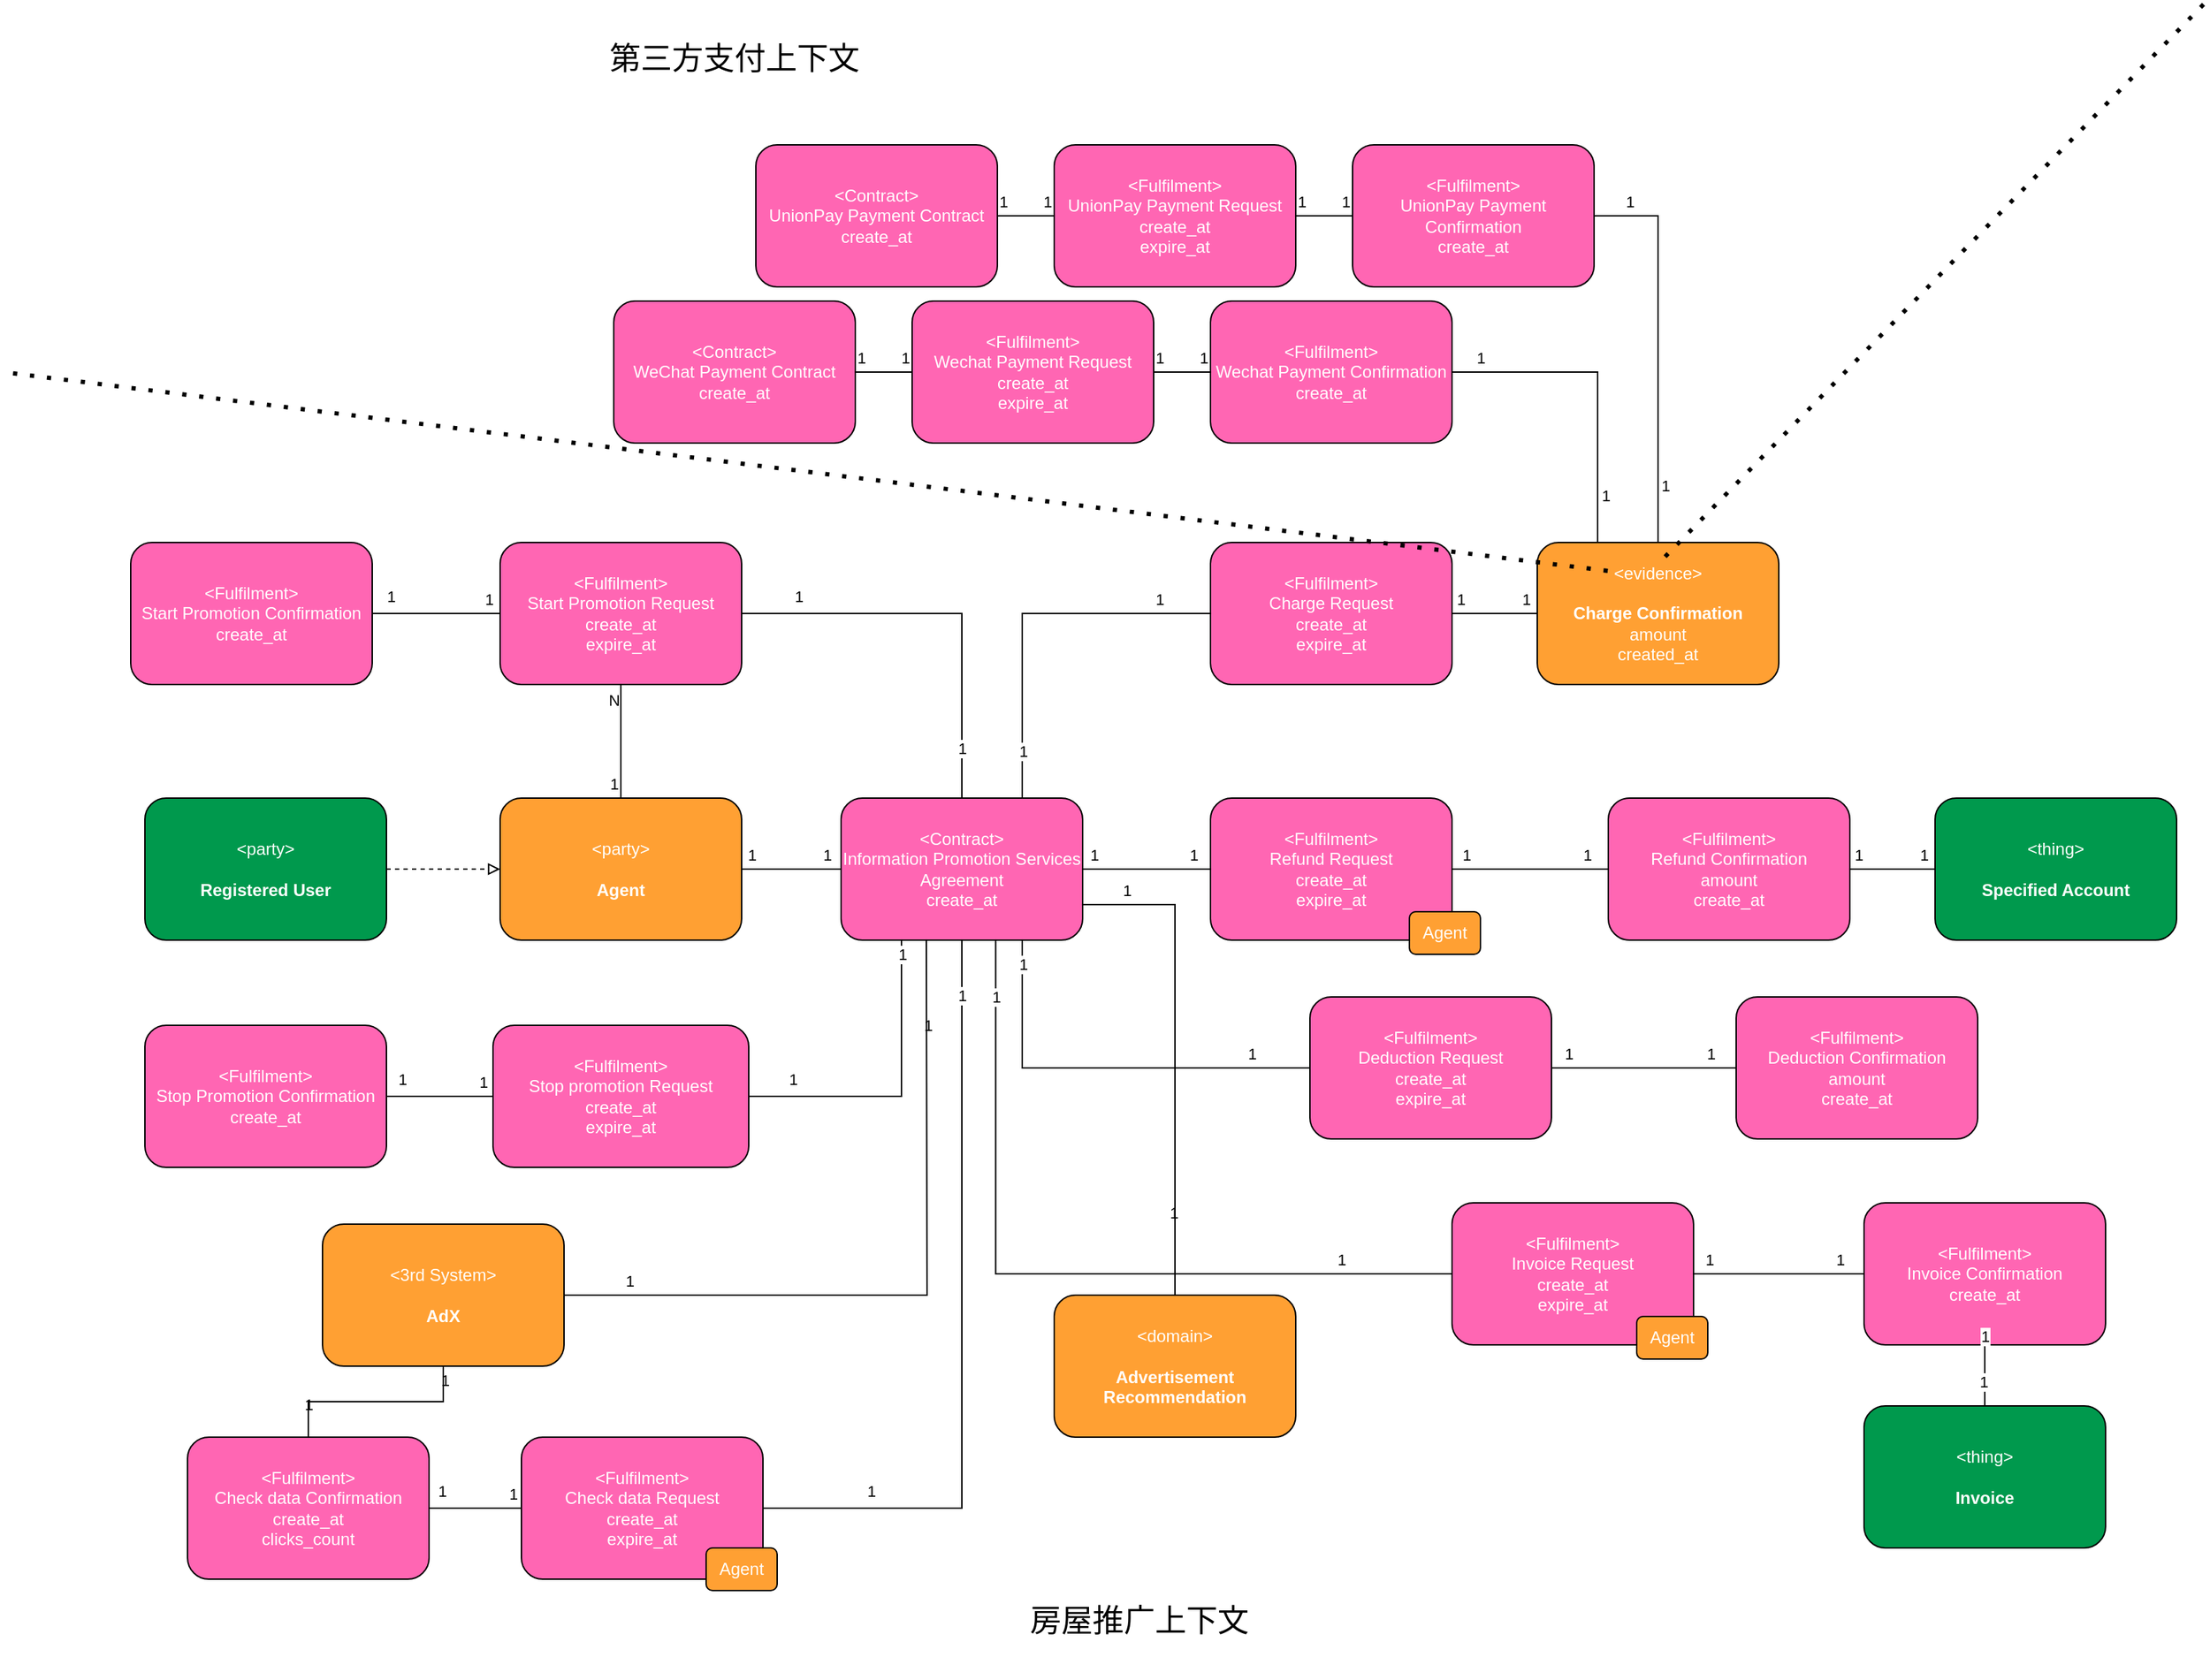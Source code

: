<mxfile version="17.1.3" type="github">
  <diagram id="vbLzMYFggKSCNAN8Y7Uk" name="Page-1">
    <mxGraphModel dx="1825" dy="1098" grid="1" gridSize="10" guides="1" tooltips="1" connect="1" arrows="1" fold="1" page="1" pageScale="1" pageWidth="1654" pageHeight="2336" math="0" shadow="0">
      <root>
        <mxCell id="0" />
        <mxCell id="1" parent="0" />
        <object label="&lt;font color=&quot;#ffffff&quot;&gt;&amp;lt;%type%&amp;gt;&lt;br&gt;%name%&lt;br&gt;%createAt%&lt;br&gt;&lt;/font&gt;" placeholders="1" type="Contract" name="Information Promotion Services Agreement" createAt="create_at" id="XjBraubrFi25nvNVcW7s-2">
          <mxCell style="rounded=1;whiteSpace=wrap;html=1;fillColor=#FF66B3;noLabel=0;comic=0;recursiveResize=1;" parent="1" vertex="1">
            <mxGeometry x="650" y="730" width="170" height="100" as="geometry" />
          </mxCell>
        </object>
        <object label="&lt;font color=&quot;#ffffff&quot;&gt;&amp;lt;%type%&amp;gt;&lt;br&gt;%name%&lt;br&gt;%createAt%&lt;br&gt;%expireAt%&lt;br&gt;&lt;/font&gt;" placeholders="1" type="Fulfilment" name="Start Promotion Request" createAt="create_at" expireAt="expire_at" id="JDbpLK1EYtTzxkzlDI9f-1">
          <mxCell style="rounded=1;whiteSpace=wrap;html=1;fillColor=#FF66B3;noLabel=0;comic=0;recursiveResize=1;" vertex="1" parent="1">
            <mxGeometry x="410.0" y="550" width="170" height="100" as="geometry" />
          </mxCell>
        </object>
        <object label="&lt;font color=&quot;#ffffff&quot;&gt;&amp;lt;%type%&amp;gt;&lt;br&gt;%name%&lt;br&gt;%createAt%&lt;br&gt;&lt;/font&gt;" placeholders="1" type="Fulfilment" name="Start Promotion Confirmation" createAt="create_at" id="JDbpLK1EYtTzxkzlDI9f-2">
          <mxCell style="rounded=1;whiteSpace=wrap;html=1;fillColor=#FF66B3;noLabel=0;comic=0;recursiveResize=1;" vertex="1" parent="1">
            <mxGeometry x="150" y="550" width="170" height="100" as="geometry" />
          </mxCell>
        </object>
        <mxCell id="JDbpLK1EYtTzxkzlDI9f-3" style="rounded=0;orthogonalLoop=1;jettySize=auto;html=1;exitX=0.5;exitY=0;exitDx=0;exitDy=0;entryX=1;entryY=0.5;entryDx=0;entryDy=0;endArrow=none;endFill=0;edgeStyle=orthogonalEdgeStyle;" edge="1" parent="1" source="XjBraubrFi25nvNVcW7s-2" target="JDbpLK1EYtTzxkzlDI9f-1">
          <mxGeometry relative="1" as="geometry">
            <mxPoint x="770" y="680" as="sourcePoint" />
            <mxPoint x="870" y="680" as="targetPoint" />
          </mxGeometry>
        </mxCell>
        <mxCell id="JDbpLK1EYtTzxkzlDI9f-4" value="1" style="edgeLabel;html=1;align=center;verticalAlign=middle;resizable=0;points=[];" vertex="1" connectable="0" parent="JDbpLK1EYtTzxkzlDI9f-3">
          <mxGeometry x="-0.82" relative="1" as="geometry">
            <mxPoint y="-10" as="offset" />
          </mxGeometry>
        </mxCell>
        <mxCell id="JDbpLK1EYtTzxkzlDI9f-5" value="1" style="edgeLabel;html=1;align=center;verticalAlign=middle;resizable=0;points=[];" vertex="1" connectable="0" parent="JDbpLK1EYtTzxkzlDI9f-3">
          <mxGeometry x="0.72" y="-1" relative="1" as="geometry">
            <mxPoint y="-11" as="offset" />
          </mxGeometry>
        </mxCell>
        <mxCell id="JDbpLK1EYtTzxkzlDI9f-6" style="edgeStyle=orthogonalEdgeStyle;rounded=0;orthogonalLoop=1;jettySize=auto;html=1;exitX=0;exitY=0.5;exitDx=0;exitDy=0;endArrow=none;endFill=0;entryX=1;entryY=0.5;entryDx=0;entryDy=0;" edge="1" parent="1" source="JDbpLK1EYtTzxkzlDI9f-1" target="JDbpLK1EYtTzxkzlDI9f-2">
          <mxGeometry relative="1" as="geometry">
            <mxPoint x="1067.67" y="550" as="sourcePoint" />
            <mxPoint x="1107.67" y="550" as="targetPoint" />
          </mxGeometry>
        </mxCell>
        <mxCell id="JDbpLK1EYtTzxkzlDI9f-7" value="1" style="edgeLabel;html=1;align=center;verticalAlign=middle;resizable=0;points=[];" vertex="1" connectable="0" parent="JDbpLK1EYtTzxkzlDI9f-6">
          <mxGeometry x="-0.82" relative="1" as="geometry">
            <mxPoint y="-10" as="offset" />
          </mxGeometry>
        </mxCell>
        <mxCell id="JDbpLK1EYtTzxkzlDI9f-8" value="1" style="edgeLabel;html=1;align=center;verticalAlign=middle;resizable=0;points=[];" vertex="1" connectable="0" parent="JDbpLK1EYtTzxkzlDI9f-6">
          <mxGeometry x="0.72" y="-1" relative="1" as="geometry">
            <mxPoint y="-11" as="offset" />
          </mxGeometry>
        </mxCell>
        <object label="&lt;font color=&quot;#ffffff&quot;&gt;&amp;lt;%type%&amp;gt;&lt;br&gt;%name%&lt;br&gt;%createAt%&lt;br&gt;%expireAt%&lt;br&gt;&lt;/font&gt;" placeholders="1" type="Fulfilment" name="Stop promotion Request" createAt="create_at" expireAt="expire_at" id="JDbpLK1EYtTzxkzlDI9f-9">
          <mxCell style="rounded=1;whiteSpace=wrap;html=1;fillColor=#FF66B3;noLabel=0;comic=0;recursiveResize=1;" vertex="1" parent="1">
            <mxGeometry x="405" y="890" width="180" height="100" as="geometry" />
          </mxCell>
        </object>
        <object label="&lt;font color=&quot;#ffffff&quot;&gt;&amp;lt;%type%&amp;gt;&lt;br&gt;%name%&lt;br&gt;%createAt%&lt;br&gt;&lt;/font&gt;" placeholders="1" type="Fulfilment" name="Stop Promotion Confirmation" createAt="create_at" id="JDbpLK1EYtTzxkzlDI9f-10">
          <mxCell style="rounded=1;whiteSpace=wrap;html=1;fillColor=#FF66B3;noLabel=0;comic=0;recursiveResize=1;" vertex="1" parent="1">
            <mxGeometry x="160" y="890" width="170" height="100" as="geometry" />
          </mxCell>
        </object>
        <mxCell id="JDbpLK1EYtTzxkzlDI9f-11" style="edgeStyle=orthogonalEdgeStyle;rounded=0;orthogonalLoop=1;jettySize=auto;html=1;exitX=0;exitY=0.5;exitDx=0;exitDy=0;endArrow=none;endFill=0;entryX=1;entryY=0.5;entryDx=0;entryDy=0;" edge="1" parent="1" source="JDbpLK1EYtTzxkzlDI9f-9" target="JDbpLK1EYtTzxkzlDI9f-10">
          <mxGeometry relative="1" as="geometry">
            <mxPoint x="1120" y="680" as="sourcePoint" />
            <mxPoint x="1160" y="680" as="targetPoint" />
          </mxGeometry>
        </mxCell>
        <mxCell id="JDbpLK1EYtTzxkzlDI9f-12" value="1" style="edgeLabel;html=1;align=center;verticalAlign=middle;resizable=0;points=[];" vertex="1" connectable="0" parent="JDbpLK1EYtTzxkzlDI9f-11">
          <mxGeometry x="-0.82" relative="1" as="geometry">
            <mxPoint y="-10" as="offset" />
          </mxGeometry>
        </mxCell>
        <mxCell id="JDbpLK1EYtTzxkzlDI9f-13" value="1" style="edgeLabel;html=1;align=center;verticalAlign=middle;resizable=0;points=[];" vertex="1" connectable="0" parent="JDbpLK1EYtTzxkzlDI9f-11">
          <mxGeometry x="0.72" y="-1" relative="1" as="geometry">
            <mxPoint y="-11" as="offset" />
          </mxGeometry>
        </mxCell>
        <mxCell id="JDbpLK1EYtTzxkzlDI9f-14" style="edgeStyle=orthogonalEdgeStyle;rounded=0;orthogonalLoop=1;jettySize=auto;html=1;exitX=0.25;exitY=1;exitDx=0;exitDy=0;entryX=1;entryY=0.5;entryDx=0;entryDy=0;endArrow=none;endFill=0;" edge="1" parent="1" source="XjBraubrFi25nvNVcW7s-2" target="JDbpLK1EYtTzxkzlDI9f-9">
          <mxGeometry relative="1" as="geometry">
            <mxPoint x="765" y="710" as="sourcePoint" />
            <mxPoint x="910" y="650" as="targetPoint" />
          </mxGeometry>
        </mxCell>
        <mxCell id="JDbpLK1EYtTzxkzlDI9f-15" value="1" style="edgeLabel;html=1;align=center;verticalAlign=middle;resizable=0;points=[];" vertex="1" connectable="0" parent="JDbpLK1EYtTzxkzlDI9f-14">
          <mxGeometry x="-0.82" relative="1" as="geometry">
            <mxPoint y="-10" as="offset" />
          </mxGeometry>
        </mxCell>
        <mxCell id="JDbpLK1EYtTzxkzlDI9f-16" value="1" style="edgeLabel;html=1;align=center;verticalAlign=middle;resizable=0;points=[];" vertex="1" connectable="0" parent="JDbpLK1EYtTzxkzlDI9f-14">
          <mxGeometry x="0.72" y="-1" relative="1" as="geometry">
            <mxPoint y="-11" as="offset" />
          </mxGeometry>
        </mxCell>
        <object label="&lt;font color=&quot;#ffffff&quot;&gt;&amp;lt;%type%&amp;gt;&lt;br&gt;%name%&lt;br&gt;%createAt%&lt;br&gt;%expireAt%&lt;br&gt;&lt;/font&gt;" placeholders="1" type="Fulfilment" name="Charge Request" createAt="create_at" expireAt="expire_at" id="JDbpLK1EYtTzxkzlDI9f-17">
          <mxCell style="rounded=1;whiteSpace=wrap;html=1;fillColor=#FF66B3;noLabel=0;comic=0;recursiveResize=1;" vertex="1" parent="1">
            <mxGeometry x="910" y="550" width="170" height="100" as="geometry" />
          </mxCell>
        </object>
        <object label="&lt;font color=&quot;#ffffff&quot;&gt;&amp;lt;%type%&amp;gt;&lt;br&gt;%name%&lt;br&gt;%createAt%&lt;br&gt;&lt;/font&gt;" placeholders="1" type="Fulfilment" name="Wechat Payment Confirmation" createAt="create_at" id="JDbpLK1EYtTzxkzlDI9f-18">
          <mxCell style="rounded=1;whiteSpace=wrap;html=1;fillColor=#FF66B3;noLabel=0;comic=0;recursiveResize=1;" vertex="1" parent="1">
            <mxGeometry x="910" y="380" width="170" height="100" as="geometry" />
          </mxCell>
        </object>
        <mxCell id="JDbpLK1EYtTzxkzlDI9f-19" style="edgeStyle=orthogonalEdgeStyle;rounded=0;orthogonalLoop=1;jettySize=auto;html=1;exitX=1;exitY=0.5;exitDx=0;exitDy=0;endArrow=none;endFill=0;entryX=0;entryY=0.5;entryDx=0;entryDy=0;" edge="1" parent="1" source="JDbpLK1EYtTzxkzlDI9f-17" target="JDbpLK1EYtTzxkzlDI9f-101">
          <mxGeometry relative="1" as="geometry">
            <mxPoint x="1120" y="790" as="sourcePoint" />
            <mxPoint x="1160" y="790" as="targetPoint" />
          </mxGeometry>
        </mxCell>
        <mxCell id="JDbpLK1EYtTzxkzlDI9f-20" value="1" style="edgeLabel;html=1;align=center;verticalAlign=middle;resizable=0;points=[];" vertex="1" connectable="0" parent="JDbpLK1EYtTzxkzlDI9f-19">
          <mxGeometry x="-0.82" relative="1" as="geometry">
            <mxPoint y="-10" as="offset" />
          </mxGeometry>
        </mxCell>
        <mxCell id="JDbpLK1EYtTzxkzlDI9f-21" value="1" style="edgeLabel;html=1;align=center;verticalAlign=middle;resizable=0;points=[];" vertex="1" connectable="0" parent="JDbpLK1EYtTzxkzlDI9f-19">
          <mxGeometry x="0.72" y="-1" relative="1" as="geometry">
            <mxPoint y="-11" as="offset" />
          </mxGeometry>
        </mxCell>
        <mxCell id="JDbpLK1EYtTzxkzlDI9f-26" style="edgeStyle=orthogonalEdgeStyle;rounded=0;orthogonalLoop=1;jettySize=auto;html=1;exitX=0.75;exitY=0;exitDx=0;exitDy=0;entryX=0;entryY=0.5;entryDx=0;entryDy=0;endArrow=none;endFill=0;" edge="1" parent="1" source="XjBraubrFi25nvNVcW7s-2" target="JDbpLK1EYtTzxkzlDI9f-17">
          <mxGeometry relative="1" as="geometry">
            <mxPoint x="840" y="800" as="sourcePoint" />
            <mxPoint x="915" y="800" as="targetPoint" />
          </mxGeometry>
        </mxCell>
        <mxCell id="JDbpLK1EYtTzxkzlDI9f-27" value="1" style="edgeLabel;html=1;align=center;verticalAlign=middle;resizable=0;points=[];" vertex="1" connectable="0" parent="JDbpLK1EYtTzxkzlDI9f-26">
          <mxGeometry x="-0.82" relative="1" as="geometry">
            <mxPoint y="-10" as="offset" />
          </mxGeometry>
        </mxCell>
        <mxCell id="JDbpLK1EYtTzxkzlDI9f-28" value="1" style="edgeLabel;html=1;align=center;verticalAlign=middle;resizable=0;points=[];" vertex="1" connectable="0" parent="JDbpLK1EYtTzxkzlDI9f-26">
          <mxGeometry x="0.72" y="-1" relative="1" as="geometry">
            <mxPoint y="-11" as="offset" />
          </mxGeometry>
        </mxCell>
        <object label="&lt;font color=&quot;#ffffff&quot;&gt;&amp;lt;%type%&amp;gt;&lt;br&gt;%name%&lt;br&gt;%createAt%&lt;br&gt;%expireAt%&lt;br&gt;&lt;/font&gt;" placeholders="1" type="Fulfilment" name="Check data Request" createAt="create_at" expireAt="expire_at" id="JDbpLK1EYtTzxkzlDI9f-29">
          <mxCell style="rounded=1;whiteSpace=wrap;html=1;fillColor=#FF66B3;noLabel=0;comic=0;recursiveResize=1;" vertex="1" parent="1">
            <mxGeometry x="425" y="1180" width="170" height="100" as="geometry" />
          </mxCell>
        </object>
        <object label="&lt;font color=&quot;#ffffff&quot;&gt;&amp;lt;%type%&amp;gt;&lt;br&gt;%name%&lt;br&gt;%createAt%&lt;br&gt;%clicks%&lt;br&gt;&lt;/font&gt;" type="Fulfilment" name="Check data Confirmation" createAt="create_at" placeholders="1" clicks="clicks_count" id="JDbpLK1EYtTzxkzlDI9f-30">
          <mxCell style="rounded=1;whiteSpace=wrap;html=1;fillColor=#FF66B3;noLabel=0;comic=0;recursiveResize=1;" vertex="1" parent="1">
            <mxGeometry x="190" y="1180" width="170" height="100" as="geometry" />
          </mxCell>
        </object>
        <mxCell id="JDbpLK1EYtTzxkzlDI9f-31" style="edgeStyle=orthogonalEdgeStyle;rounded=0;orthogonalLoop=1;jettySize=auto;html=1;exitX=0;exitY=0.5;exitDx=0;exitDy=0;endArrow=none;endFill=0;entryX=1;entryY=0.5;entryDx=0;entryDy=0;" edge="1" parent="1" source="JDbpLK1EYtTzxkzlDI9f-29" target="JDbpLK1EYtTzxkzlDI9f-30">
          <mxGeometry relative="1" as="geometry">
            <mxPoint x="1080" y="1000" as="sourcePoint" />
            <mxPoint x="1120" y="1000" as="targetPoint" />
          </mxGeometry>
        </mxCell>
        <mxCell id="JDbpLK1EYtTzxkzlDI9f-32" value="1" style="edgeLabel;html=1;align=center;verticalAlign=middle;resizable=0;points=[];" vertex="1" connectable="0" parent="JDbpLK1EYtTzxkzlDI9f-31">
          <mxGeometry x="-0.82" relative="1" as="geometry">
            <mxPoint y="-10" as="offset" />
          </mxGeometry>
        </mxCell>
        <mxCell id="JDbpLK1EYtTzxkzlDI9f-33" value="1" style="edgeLabel;html=1;align=center;verticalAlign=middle;resizable=0;points=[];" vertex="1" connectable="0" parent="JDbpLK1EYtTzxkzlDI9f-31">
          <mxGeometry x="0.72" y="-1" relative="1" as="geometry">
            <mxPoint y="-11" as="offset" />
          </mxGeometry>
        </mxCell>
        <object label="&lt;font color=&quot;#ffffff&quot;&gt;&amp;lt;%type%&amp;gt;&lt;br&gt;%name%&lt;br&gt;%createAt%&lt;br&gt;%expireAt%&lt;br&gt;&lt;/font&gt;" placeholders="1" type="Fulfilment" name="Refund Request" createAt="create_at" expireAt="expire_at" id="JDbpLK1EYtTzxkzlDI9f-37">
          <mxCell style="rounded=1;whiteSpace=wrap;html=1;fillColor=#FF66B3;noLabel=0;comic=0;recursiveResize=1;" vertex="1" parent="1">
            <mxGeometry x="910" y="730" width="170" height="100" as="geometry" />
          </mxCell>
        </object>
        <object label="&lt;font color=&quot;#ffffff&quot;&gt;&amp;lt;%type%&amp;gt;&lt;br&gt;%name%&lt;br&gt;%amount%&lt;br&gt;%createAt%&lt;br&gt;&lt;/font&gt;" placeholders="1" type="Fulfilment" name="Refund Confirmation" createAt="create_at" amount="amount" id="JDbpLK1EYtTzxkzlDI9f-38">
          <mxCell style="rounded=1;whiteSpace=wrap;html=1;fillColor=#FF66B3;noLabel=0;comic=0;recursiveResize=1;" vertex="1" parent="1">
            <mxGeometry x="1190" y="730" width="170" height="100" as="geometry" />
          </mxCell>
        </object>
        <mxCell id="JDbpLK1EYtTzxkzlDI9f-39" style="edgeStyle=orthogonalEdgeStyle;rounded=0;orthogonalLoop=1;jettySize=auto;html=1;exitX=1;exitY=0.5;exitDx=0;exitDy=0;endArrow=none;endFill=0;entryX=0;entryY=0.5;entryDx=0;entryDy=0;" edge="1" parent="1" source="JDbpLK1EYtTzxkzlDI9f-37" target="JDbpLK1EYtTzxkzlDI9f-38">
          <mxGeometry relative="1" as="geometry">
            <mxPoint x="1240" y="650" as="sourcePoint" />
            <mxPoint x="1280" y="650" as="targetPoint" />
          </mxGeometry>
        </mxCell>
        <mxCell id="JDbpLK1EYtTzxkzlDI9f-40" value="1" style="edgeLabel;html=1;align=center;verticalAlign=middle;resizable=0;points=[];" vertex="1" connectable="0" parent="JDbpLK1EYtTzxkzlDI9f-39">
          <mxGeometry x="-0.82" relative="1" as="geometry">
            <mxPoint y="-10" as="offset" />
          </mxGeometry>
        </mxCell>
        <mxCell id="JDbpLK1EYtTzxkzlDI9f-41" value="1" style="edgeLabel;html=1;align=center;verticalAlign=middle;resizable=0;points=[];" vertex="1" connectable="0" parent="JDbpLK1EYtTzxkzlDI9f-39">
          <mxGeometry x="0.72" y="-1" relative="1" as="geometry">
            <mxPoint y="-11" as="offset" />
          </mxGeometry>
        </mxCell>
        <mxCell id="JDbpLK1EYtTzxkzlDI9f-45" style="rounded=0;orthogonalLoop=1;jettySize=auto;html=1;exitX=0.5;exitY=1;exitDx=0;exitDy=0;endArrow=none;endFill=0;entryX=1;entryY=0.5;entryDx=0;entryDy=0;edgeStyle=orthogonalEdgeStyle;" edge="1" parent="1" source="XjBraubrFi25nvNVcW7s-2" target="JDbpLK1EYtTzxkzlDI9f-29">
          <mxGeometry relative="1" as="geometry">
            <mxPoint x="745" y="840" as="sourcePoint" />
            <mxPoint x="550" y="1250" as="targetPoint" />
          </mxGeometry>
        </mxCell>
        <mxCell id="JDbpLK1EYtTzxkzlDI9f-46" value="1" style="edgeLabel;html=1;align=center;verticalAlign=middle;resizable=0;points=[];" vertex="1" connectable="0" parent="JDbpLK1EYtTzxkzlDI9f-45">
          <mxGeometry x="-0.82" relative="1" as="geometry">
            <mxPoint y="-10" as="offset" />
          </mxGeometry>
        </mxCell>
        <mxCell id="JDbpLK1EYtTzxkzlDI9f-47" value="1" style="edgeLabel;html=1;align=center;verticalAlign=middle;resizable=0;points=[];" vertex="1" connectable="0" parent="JDbpLK1EYtTzxkzlDI9f-45">
          <mxGeometry x="0.72" y="-1" relative="1" as="geometry">
            <mxPoint y="-11" as="offset" />
          </mxGeometry>
        </mxCell>
        <mxCell id="JDbpLK1EYtTzxkzlDI9f-48" style="edgeStyle=orthogonalEdgeStyle;rounded=0;orthogonalLoop=1;jettySize=auto;html=1;exitX=1;exitY=0.5;exitDx=0;exitDy=0;entryX=0;entryY=0.5;entryDx=0;entryDy=0;endArrow=none;endFill=0;" edge="1" parent="1" source="XjBraubrFi25nvNVcW7s-2" target="JDbpLK1EYtTzxkzlDI9f-37">
          <mxGeometry relative="1" as="geometry">
            <mxPoint x="755" y="850" as="sourcePoint" />
            <mxPoint x="915" y="920" as="targetPoint" />
          </mxGeometry>
        </mxCell>
        <mxCell id="JDbpLK1EYtTzxkzlDI9f-49" value="1" style="edgeLabel;html=1;align=center;verticalAlign=middle;resizable=0;points=[];" vertex="1" connectable="0" parent="JDbpLK1EYtTzxkzlDI9f-48">
          <mxGeometry x="-0.82" relative="1" as="geometry">
            <mxPoint y="-10" as="offset" />
          </mxGeometry>
        </mxCell>
        <mxCell id="JDbpLK1EYtTzxkzlDI9f-50" value="1" style="edgeLabel;html=1;align=center;verticalAlign=middle;resizable=0;points=[];" vertex="1" connectable="0" parent="JDbpLK1EYtTzxkzlDI9f-48">
          <mxGeometry x="0.72" y="-1" relative="1" as="geometry">
            <mxPoint y="-11" as="offset" />
          </mxGeometry>
        </mxCell>
        <object label="&lt;font color=&quot;#ffffff&quot;&gt;&amp;lt;%type%&amp;gt;&lt;br&gt;%name%&lt;br&gt;%createAt%&lt;br&gt;%expireAt%&lt;br&gt;&lt;/font&gt;" placeholders="1" type="Fulfilment" name="Deduction Request" createAt="create_at" expireAt="expire_at" id="JDbpLK1EYtTzxkzlDI9f-51">
          <mxCell style="rounded=1;whiteSpace=wrap;html=1;fillColor=#FF66B3;noLabel=0;comic=0;recursiveResize=1;" vertex="1" parent="1">
            <mxGeometry x="980" y="870" width="170" height="100" as="geometry" />
          </mxCell>
        </object>
        <object label="&lt;font color=&quot;#ffffff&quot;&gt;&amp;lt;%type%&amp;gt;&lt;br&gt;%name%&lt;br&gt;%amount%&lt;br&gt;%createAt%&lt;br&gt;&lt;/font&gt;" placeholders="1" type="Fulfilment" name="Deduction Confirmation" createAt="create_at" amount="amount" id="JDbpLK1EYtTzxkzlDI9f-52">
          <mxCell style="rounded=1;whiteSpace=wrap;html=1;fillColor=#FF66B3;noLabel=0;comic=0;recursiveResize=1;" vertex="1" parent="1">
            <mxGeometry x="1280" y="870" width="170" height="100" as="geometry" />
          </mxCell>
        </object>
        <mxCell id="JDbpLK1EYtTzxkzlDI9f-53" style="edgeStyle=orthogonalEdgeStyle;rounded=0;orthogonalLoop=1;jettySize=auto;html=1;exitX=1;exitY=0.5;exitDx=0;exitDy=0;endArrow=none;endFill=0;entryX=0;entryY=0.5;entryDx=0;entryDy=0;" edge="1" parent="1" source="JDbpLK1EYtTzxkzlDI9f-51" target="JDbpLK1EYtTzxkzlDI9f-52">
          <mxGeometry relative="1" as="geometry">
            <mxPoint x="1415" y="740" as="sourcePoint" />
            <mxPoint x="1455" y="740" as="targetPoint" />
          </mxGeometry>
        </mxCell>
        <mxCell id="JDbpLK1EYtTzxkzlDI9f-54" value="1" style="edgeLabel;html=1;align=center;verticalAlign=middle;resizable=0;points=[];" vertex="1" connectable="0" parent="JDbpLK1EYtTzxkzlDI9f-53">
          <mxGeometry x="-0.82" relative="1" as="geometry">
            <mxPoint y="-10" as="offset" />
          </mxGeometry>
        </mxCell>
        <mxCell id="JDbpLK1EYtTzxkzlDI9f-55" value="1" style="edgeLabel;html=1;align=center;verticalAlign=middle;resizable=0;points=[];" vertex="1" connectable="0" parent="JDbpLK1EYtTzxkzlDI9f-53">
          <mxGeometry x="0.72" y="-1" relative="1" as="geometry">
            <mxPoint y="-11" as="offset" />
          </mxGeometry>
        </mxCell>
        <mxCell id="JDbpLK1EYtTzxkzlDI9f-56" style="edgeStyle=orthogonalEdgeStyle;rounded=0;orthogonalLoop=1;jettySize=auto;html=1;exitX=0.75;exitY=1;exitDx=0;exitDy=0;endArrow=none;endFill=0;entryX=0;entryY=0.5;entryDx=0;entryDy=0;" edge="1" parent="1" source="XjBraubrFi25nvNVcW7s-2" target="JDbpLK1EYtTzxkzlDI9f-51">
          <mxGeometry relative="1" as="geometry">
            <mxPoint x="702.5" y="840" as="sourcePoint" />
            <mxPoint x="905" y="1150" as="targetPoint" />
          </mxGeometry>
        </mxCell>
        <mxCell id="JDbpLK1EYtTzxkzlDI9f-57" value="1" style="edgeLabel;html=1;align=center;verticalAlign=middle;resizable=0;points=[];" vertex="1" connectable="0" parent="JDbpLK1EYtTzxkzlDI9f-56">
          <mxGeometry x="-0.82" relative="1" as="geometry">
            <mxPoint y="-10" as="offset" />
          </mxGeometry>
        </mxCell>
        <mxCell id="JDbpLK1EYtTzxkzlDI9f-58" value="1" style="edgeLabel;html=1;align=center;verticalAlign=middle;resizable=0;points=[];" vertex="1" connectable="0" parent="JDbpLK1EYtTzxkzlDI9f-56">
          <mxGeometry x="0.72" y="-1" relative="1" as="geometry">
            <mxPoint y="-11" as="offset" />
          </mxGeometry>
        </mxCell>
        <object label="&lt;font color=&quot;#ffffff&quot;&gt;&amp;lt;%type%&amp;gt;&lt;br&gt;%name%&lt;br&gt;%createAt%&lt;br&gt;%expireAt%&lt;br&gt;&lt;/font&gt;" placeholders="1" type="Fulfilment" name="Invoice Request" createAt="create_at" expireAt="expire_at" id="JDbpLK1EYtTzxkzlDI9f-67">
          <mxCell style="rounded=1;whiteSpace=wrap;html=1;fillColor=#FF66B3;noLabel=0;comic=0;recursiveResize=1;" vertex="1" parent="1">
            <mxGeometry x="1080" y="1015" width="170" height="100" as="geometry" />
          </mxCell>
        </object>
        <object label="&lt;font color=&quot;#ffffff&quot;&gt;&amp;lt;%type%&amp;gt;&lt;br&gt;%name%&lt;br&gt;%createAt%&lt;br&gt;&lt;/font&gt;" placeholders="1" type="Fulfilment" name="Invoice Confirmation" createAt="create_at" id="JDbpLK1EYtTzxkzlDI9f-68">
          <mxCell style="rounded=1;whiteSpace=wrap;html=1;fillColor=#FF66B3;noLabel=0;comic=0;recursiveResize=1;" vertex="1" parent="1">
            <mxGeometry x="1370" y="1015" width="170" height="100" as="geometry" />
          </mxCell>
        </object>
        <mxCell id="JDbpLK1EYtTzxkzlDI9f-69" style="edgeStyle=orthogonalEdgeStyle;rounded=0;orthogonalLoop=1;jettySize=auto;html=1;exitX=1;exitY=0.5;exitDx=0;exitDy=0;endArrow=none;endFill=0;entryX=0;entryY=0.5;entryDx=0;entryDy=0;" edge="1" parent="1" source="JDbpLK1EYtTzxkzlDI9f-67" target="JDbpLK1EYtTzxkzlDI9f-68">
          <mxGeometry relative="1" as="geometry">
            <mxPoint x="1340" y="875" as="sourcePoint" />
            <mxPoint x="1380" y="875" as="targetPoint" />
          </mxGeometry>
        </mxCell>
        <mxCell id="JDbpLK1EYtTzxkzlDI9f-70" value="1" style="edgeLabel;html=1;align=center;verticalAlign=middle;resizable=0;points=[];" vertex="1" connectable="0" parent="JDbpLK1EYtTzxkzlDI9f-69">
          <mxGeometry x="-0.82" relative="1" as="geometry">
            <mxPoint y="-10" as="offset" />
          </mxGeometry>
        </mxCell>
        <mxCell id="JDbpLK1EYtTzxkzlDI9f-71" value="1" style="edgeLabel;html=1;align=center;verticalAlign=middle;resizable=0;points=[];" vertex="1" connectable="0" parent="JDbpLK1EYtTzxkzlDI9f-69">
          <mxGeometry x="0.72" y="-1" relative="1" as="geometry">
            <mxPoint y="-11" as="offset" />
          </mxGeometry>
        </mxCell>
        <object label="&lt;font color=&quot;#ffffff&quot;&gt;&amp;lt;%type%&amp;gt;&lt;br&gt;&lt;br&gt;&lt;b&gt;%name%&lt;/b&gt;&lt;br&gt;&lt;/font&gt;" placeholders="1" type="party" name="Registered User" id="JDbpLK1EYtTzxkzlDI9f-72">
          <mxCell style="rounded=1;whiteSpace=wrap;html=1;noLabel=0;comic=0;recursiveResize=1;fillColor=#00994D;" vertex="1" parent="1">
            <mxGeometry x="160" y="730" width="170" height="100" as="geometry" />
          </mxCell>
        </object>
        <mxCell id="JDbpLK1EYtTzxkzlDI9f-73" style="edgeStyle=orthogonalEdgeStyle;rounded=0;orthogonalLoop=1;jettySize=auto;html=1;entryX=0;entryY=0.5;entryDx=0;entryDy=0;endArrow=none;endFill=0;exitX=1;exitY=0.5;exitDx=0;exitDy=0;" edge="1" parent="1" source="JDbpLK1EYtTzxkzlDI9f-76" target="XjBraubrFi25nvNVcW7s-2">
          <mxGeometry relative="1" as="geometry">
            <mxPoint x="590" y="920" as="sourcePoint" />
            <mxPoint x="690" y="920" as="targetPoint" />
          </mxGeometry>
        </mxCell>
        <mxCell id="JDbpLK1EYtTzxkzlDI9f-74" value="1" style="edgeLabel;html=1;align=center;verticalAlign=middle;resizable=0;points=[];" vertex="1" connectable="0" parent="JDbpLK1EYtTzxkzlDI9f-73">
          <mxGeometry x="-0.82" relative="1" as="geometry">
            <mxPoint y="-10" as="offset" />
          </mxGeometry>
        </mxCell>
        <mxCell id="JDbpLK1EYtTzxkzlDI9f-75" value="1" style="edgeLabel;html=1;align=center;verticalAlign=middle;resizable=0;points=[];" vertex="1" connectable="0" parent="JDbpLK1EYtTzxkzlDI9f-73">
          <mxGeometry x="0.72" y="-1" relative="1" as="geometry">
            <mxPoint y="-11" as="offset" />
          </mxGeometry>
        </mxCell>
        <object label="&lt;font color=&quot;#ffffff&quot;&gt;&amp;lt;%type%&amp;gt;&lt;br&gt;&lt;br&gt;&lt;b&gt;%name%&lt;/b&gt;&lt;br&gt;&lt;/font&gt;" placeholders="1" type="party" name="Agent" id="JDbpLK1EYtTzxkzlDI9f-76">
          <mxCell style="rounded=1;whiteSpace=wrap;html=1;noLabel=0;comic=0;recursiveResize=1;fillColor=#FFA033;" vertex="1" parent="1">
            <mxGeometry x="410" y="730" width="170" height="100" as="geometry" />
          </mxCell>
        </object>
        <mxCell id="JDbpLK1EYtTzxkzlDI9f-80" style="edgeStyle=none;rounded=0;orthogonalLoop=1;jettySize=auto;html=1;exitX=1;exitY=0.5;exitDx=0;exitDy=0;endArrow=block;endFill=0;dashed=1;entryX=0;entryY=0.5;entryDx=0;entryDy=0;" edge="1" parent="1" source="JDbpLK1EYtTzxkzlDI9f-72" target="JDbpLK1EYtTzxkzlDI9f-76">
          <mxGeometry relative="1" as="geometry">
            <mxPoint x="570" y="850" as="sourcePoint" />
            <mxPoint x="640" y="850" as="targetPoint" />
          </mxGeometry>
        </mxCell>
        <object label="" n="1" m="*" id="JDbpLK1EYtTzxkzlDI9f-88">
          <mxCell style="edgeStyle=orthogonalEdgeStyle;rounded=0;orthogonalLoop=1;jettySize=auto;html=1;exitX=0.5;exitY=0;exitDx=0;exitDy=0;endArrow=none;endFill=0;entryX=0.5;entryY=1;entryDx=0;entryDy=0;" edge="1" parent="1" source="JDbpLK1EYtTzxkzlDI9f-76" target="JDbpLK1EYtTzxkzlDI9f-1">
            <mxGeometry relative="1" as="geometry">
              <mxPoint x="460" y="660" as="sourcePoint" />
              <mxPoint x="550" y="660" as="targetPoint" />
            </mxGeometry>
          </mxCell>
        </object>
        <mxCell id="JDbpLK1EYtTzxkzlDI9f-89" value="1" style="edgeLabel;html=1;align=center;verticalAlign=middle;resizable=0;points=[];" vertex="1" connectable="0" parent="JDbpLK1EYtTzxkzlDI9f-88">
          <mxGeometry x="0.154" y="3" relative="1" as="geometry">
            <mxPoint x="-2" y="36" as="offset" />
          </mxGeometry>
        </mxCell>
        <mxCell id="JDbpLK1EYtTzxkzlDI9f-90" value="N" style="edgeLabel;html=1;align=center;verticalAlign=middle;resizable=0;points=[];" vertex="1" connectable="0" parent="JDbpLK1EYtTzxkzlDI9f-88">
          <mxGeometry x="0.154" relative="1" as="geometry">
            <mxPoint x="-5" y="-23" as="offset" />
          </mxGeometry>
        </mxCell>
        <mxCell id="JDbpLK1EYtTzxkzlDI9f-96" value="&lt;font color=&quot;#ffffff&quot;&gt;Agent&lt;/font&gt;" style="rounded=1;whiteSpace=wrap;html=1;fillColor=#FFa033;strokeColor=#000000;" vertex="1" parent="1">
          <mxGeometry x="555" y="1258" width="50" height="30" as="geometry" />
        </mxCell>
        <mxCell id="JDbpLK1EYtTzxkzlDI9f-97" style="edgeStyle=orthogonalEdgeStyle;rounded=0;orthogonalLoop=1;jettySize=auto;html=1;entryX=0;entryY=0.5;entryDx=0;entryDy=0;endArrow=none;endFill=0;fontColor=#FFFFFF;exitX=0.64;exitY=0.997;exitDx=0;exitDy=0;exitPerimeter=0;" edge="1" parent="1" source="XjBraubrFi25nvNVcW7s-2" target="JDbpLK1EYtTzxkzlDI9f-67">
          <mxGeometry relative="1" as="geometry">
            <mxPoint x="790" y="960" as="sourcePoint" />
            <mxPoint x="970" y="970" as="targetPoint" />
          </mxGeometry>
        </mxCell>
        <mxCell id="JDbpLK1EYtTzxkzlDI9f-98" value="1" style="edgeLabel;html=1;align=center;verticalAlign=middle;resizable=0;points=[];labelBackgroundColor=#FFFFFF;fontColor=#000000;strokeColor=#000000;fillColor=#FFa033;" vertex="1" connectable="0" parent="JDbpLK1EYtTzxkzlDI9f-97">
          <mxGeometry x="-0.82" relative="1" as="geometry">
            <mxPoint y="-10" as="offset" />
          </mxGeometry>
        </mxCell>
        <mxCell id="JDbpLK1EYtTzxkzlDI9f-99" value="1" style="edgeLabel;html=1;align=center;verticalAlign=middle;resizable=0;points=[];labelBackgroundColor=#FFFFFF;fontColor=#000000;strokeColor=#000000;fillColor=#FFa033;" vertex="1" connectable="0" parent="JDbpLK1EYtTzxkzlDI9f-97">
          <mxGeometry x="0.72" y="-1" relative="1" as="geometry">
            <mxPoint y="-11" as="offset" />
          </mxGeometry>
        </mxCell>
        <mxCell id="JDbpLK1EYtTzxkzlDI9f-100" value="&lt;font color=&quot;#ffffff&quot;&gt;Agent&lt;/font&gt;" style="rounded=1;whiteSpace=wrap;html=1;fillColor=#FFa033;strokeColor=#000000;" vertex="1" parent="1">
          <mxGeometry x="1210" y="1095" width="50" height="30" as="geometry" />
        </mxCell>
        <object label="&lt;font color=&quot;#ffffff&quot;&gt;&lt;span&gt;&amp;lt;%type%&amp;gt;&lt;br&gt;&lt;br&gt;&lt;b&gt;%name%&lt;br&gt;&lt;/b&gt;%amount%&lt;br&gt;%createAt%&lt;/span&gt;&lt;br&gt;&lt;/font&gt;" placeholders="1" type="evidence" name="Charge Confirmation" createAt="created_at" amount="amount" id="JDbpLK1EYtTzxkzlDI9f-101">
          <mxCell style="rounded=1;whiteSpace=wrap;html=1;noLabel=0;comic=0;recursiveResize=1;fillColor=#FFA033;labelBackgroundColor=#FFA033;fontColor=#000000;strokeColor=#000000;" vertex="1" parent="1">
            <mxGeometry x="1140" y="550" width="170" height="100" as="geometry" />
          </mxCell>
        </object>
        <object label="&lt;font color=&quot;#ffffff&quot;&gt;&amp;lt;%type%&amp;gt;&lt;br&gt;%name%&lt;br&gt;%createAt%&lt;br&gt;%expireAt%&lt;br&gt;&lt;/font&gt;" placeholders="1" type="Fulfilment" name="Wechat Payment Request" createAt="create_at" expireAt="expire_at" id="JDbpLK1EYtTzxkzlDI9f-102">
          <mxCell style="rounded=1;whiteSpace=wrap;html=1;fillColor=#FF66B3;noLabel=0;comic=0;recursiveResize=1;labelBackgroundColor=none;fontColor=#FFFFFF;strokeColor=#000000;" vertex="1" parent="1">
            <mxGeometry x="700" y="380" width="170" height="100" as="geometry" />
          </mxCell>
        </object>
        <mxCell id="JDbpLK1EYtTzxkzlDI9f-103" style="edgeStyle=orthogonalEdgeStyle;rounded=0;orthogonalLoop=1;jettySize=auto;html=1;exitX=1;exitY=0.5;exitDx=0;exitDy=0;entryX=0.25;entryY=0;entryDx=0;entryDy=0;endArrow=none;endFill=0;fontColor=#FFFFFF;" edge="1" parent="1" source="JDbpLK1EYtTzxkzlDI9f-18" target="JDbpLK1EYtTzxkzlDI9f-101">
          <mxGeometry relative="1" as="geometry">
            <mxPoint x="1260" y="500" as="sourcePoint" />
            <mxPoint x="1360" y="500" as="targetPoint" />
          </mxGeometry>
        </mxCell>
        <mxCell id="JDbpLK1EYtTzxkzlDI9f-104" value="&lt;font color=&quot;#000000&quot;&gt;1&lt;/font&gt;" style="edgeLabel;html=1;align=center;verticalAlign=middle;resizable=0;points=[];labelBackgroundColor=none;fontColor=#FFFFFF;strokeColor=#000000;fillColor=#FFA033;" vertex="1" connectable="0" parent="JDbpLK1EYtTzxkzlDI9f-103">
          <mxGeometry x="-0.82" relative="1" as="geometry">
            <mxPoint y="-10" as="offset" />
          </mxGeometry>
        </mxCell>
        <mxCell id="JDbpLK1EYtTzxkzlDI9f-105" value="1" style="edgeLabel;html=1;align=center;verticalAlign=middle;resizable=0;points=[];labelBackgroundColor=none;fontColor=#000000;strokeColor=#000000;fillColor=#FFA033;" vertex="1" connectable="0" parent="JDbpLK1EYtTzxkzlDI9f-103">
          <mxGeometry x="0.72" y="-1" relative="1" as="geometry">
            <mxPoint x="6" y="-2" as="offset" />
          </mxGeometry>
        </mxCell>
        <mxCell id="JDbpLK1EYtTzxkzlDI9f-106" style="edgeStyle=orthogonalEdgeStyle;rounded=0;orthogonalLoop=1;jettySize=auto;html=1;exitX=1;exitY=0.5;exitDx=0;exitDy=0;entryX=0;entryY=0.5;entryDx=0;entryDy=0;endArrow=none;endFill=0;fontColor=#000000;" edge="1" parent="1" source="JDbpLK1EYtTzxkzlDI9f-102" target="JDbpLK1EYtTzxkzlDI9f-18">
          <mxGeometry relative="1" as="geometry">
            <mxPoint x="890" y="320" as="sourcePoint" />
            <mxPoint x="990" y="320" as="targetPoint" />
          </mxGeometry>
        </mxCell>
        <mxCell id="JDbpLK1EYtTzxkzlDI9f-107" value="1" style="edgeLabel;html=1;align=center;verticalAlign=middle;resizable=0;points=[];labelBackgroundColor=none;fontColor=#000000;strokeColor=#000000;fillColor=#FFA033;" vertex="1" connectable="0" parent="JDbpLK1EYtTzxkzlDI9f-106">
          <mxGeometry x="-0.82" relative="1" as="geometry">
            <mxPoint y="-10" as="offset" />
          </mxGeometry>
        </mxCell>
        <mxCell id="JDbpLK1EYtTzxkzlDI9f-108" value="1" style="edgeLabel;html=1;align=center;verticalAlign=middle;resizable=0;points=[];labelBackgroundColor=none;fontColor=#000000;strokeColor=#000000;fillColor=#FFA033;" vertex="1" connectable="0" parent="JDbpLK1EYtTzxkzlDI9f-106">
          <mxGeometry x="0.72" y="-1" relative="1" as="geometry">
            <mxPoint y="-11" as="offset" />
          </mxGeometry>
        </mxCell>
        <object label="&lt;font color=&quot;#ffffff&quot;&gt;&amp;lt;%type%&amp;gt;&lt;br&gt;%name%&lt;br&gt;%createAt%&lt;br&gt;&lt;/font&gt;" placeholders="1" type="Contract" name="WeChat Payment Contract" createAt="create_at" id="JDbpLK1EYtTzxkzlDI9f-109">
          <mxCell style="rounded=1;whiteSpace=wrap;html=1;fillColor=#FF66B3;noLabel=0;comic=0;recursiveResize=1;labelBackgroundColor=none;fontColor=#000000;strokeColor=#000000;" vertex="1" parent="1">
            <mxGeometry x="490" y="380" width="170" height="100" as="geometry" />
          </mxCell>
        </object>
        <mxCell id="JDbpLK1EYtTzxkzlDI9f-110" style="edgeStyle=orthogonalEdgeStyle;rounded=0;orthogonalLoop=1;jettySize=auto;html=1;exitX=1;exitY=0.5;exitDx=0;exitDy=0;entryX=0;entryY=0.5;entryDx=0;entryDy=0;endArrow=none;endFill=0;fontColor=#000000;" edge="1" parent="1" source="JDbpLK1EYtTzxkzlDI9f-109" target="JDbpLK1EYtTzxkzlDI9f-102">
          <mxGeometry relative="1" as="geometry">
            <mxPoint x="650" y="429.29" as="sourcePoint" />
            <mxPoint x="710" y="429.29" as="targetPoint" />
          </mxGeometry>
        </mxCell>
        <mxCell id="JDbpLK1EYtTzxkzlDI9f-111" value="1" style="edgeLabel;html=1;align=center;verticalAlign=middle;resizable=0;points=[];labelBackgroundColor=none;fontColor=#000000;strokeColor=#000000;fillColor=#FFA033;" vertex="1" connectable="0" parent="JDbpLK1EYtTzxkzlDI9f-110">
          <mxGeometry x="-0.82" relative="1" as="geometry">
            <mxPoint y="-10" as="offset" />
          </mxGeometry>
        </mxCell>
        <mxCell id="JDbpLK1EYtTzxkzlDI9f-112" value="1" style="edgeLabel;html=1;align=center;verticalAlign=middle;resizable=0;points=[];labelBackgroundColor=none;fontColor=#000000;strokeColor=#000000;fillColor=#FFA033;" vertex="1" connectable="0" parent="JDbpLK1EYtTzxkzlDI9f-110">
          <mxGeometry x="0.72" y="-1" relative="1" as="geometry">
            <mxPoint y="-11" as="offset" />
          </mxGeometry>
        </mxCell>
        <object label="&lt;font color=&quot;#ffffff&quot;&gt;&amp;lt;%type%&amp;gt;&lt;br&gt;%name%&lt;br&gt;%createAt%&lt;br&gt;&lt;/font&gt;" placeholders="1" type="Fulfilment" name="UnionPay Payment Confirmation" createAt="create_at" id="JDbpLK1EYtTzxkzlDI9f-113">
          <mxCell style="rounded=1;whiteSpace=wrap;html=1;fillColor=#FF66B3;noLabel=0;comic=0;recursiveResize=1;" vertex="1" parent="1">
            <mxGeometry x="1010" y="270" width="170" height="100" as="geometry" />
          </mxCell>
        </object>
        <object label="&lt;font color=&quot;#ffffff&quot;&gt;&amp;lt;%type%&amp;gt;&lt;br&gt;%name%&lt;br&gt;%createAt%&lt;br&gt;%expireAt%&lt;br&gt;&lt;/font&gt;" placeholders="1" type="Fulfilment" name="UnionPay Payment Request" createAt="create_at" expireAt="expire_at" id="JDbpLK1EYtTzxkzlDI9f-114">
          <mxCell style="rounded=1;whiteSpace=wrap;html=1;fillColor=#FF66B3;noLabel=0;comic=0;recursiveResize=1;labelBackgroundColor=none;fontColor=#FFFFFF;strokeColor=#000000;" vertex="1" parent="1">
            <mxGeometry x="800" y="270" width="170" height="100" as="geometry" />
          </mxCell>
        </object>
        <mxCell id="JDbpLK1EYtTzxkzlDI9f-116" style="edgeStyle=orthogonalEdgeStyle;rounded=0;orthogonalLoop=1;jettySize=auto;html=1;exitX=1;exitY=0.5;exitDx=0;exitDy=0;entryX=0;entryY=0.5;entryDx=0;entryDy=0;endArrow=none;endFill=0;fontColor=#000000;" edge="1" parent="1" source="JDbpLK1EYtTzxkzlDI9f-114" target="JDbpLK1EYtTzxkzlDI9f-113">
          <mxGeometry relative="1" as="geometry">
            <mxPoint x="990" y="210" as="sourcePoint" />
            <mxPoint x="1090" y="210" as="targetPoint" />
          </mxGeometry>
        </mxCell>
        <mxCell id="JDbpLK1EYtTzxkzlDI9f-117" value="1" style="edgeLabel;html=1;align=center;verticalAlign=middle;resizable=0;points=[];labelBackgroundColor=none;fontColor=#000000;strokeColor=#000000;fillColor=#FFA033;" vertex="1" connectable="0" parent="JDbpLK1EYtTzxkzlDI9f-116">
          <mxGeometry x="-0.82" relative="1" as="geometry">
            <mxPoint y="-10" as="offset" />
          </mxGeometry>
        </mxCell>
        <mxCell id="JDbpLK1EYtTzxkzlDI9f-118" value="1" style="edgeLabel;html=1;align=center;verticalAlign=middle;resizable=0;points=[];labelBackgroundColor=none;fontColor=#000000;strokeColor=#000000;fillColor=#FFA033;" vertex="1" connectable="0" parent="JDbpLK1EYtTzxkzlDI9f-116">
          <mxGeometry x="0.72" y="-1" relative="1" as="geometry">
            <mxPoint y="-11" as="offset" />
          </mxGeometry>
        </mxCell>
        <object label="&lt;font color=&quot;#ffffff&quot;&gt;&amp;lt;%type%&amp;gt;&lt;br&gt;%name%&lt;br&gt;%createAt%&lt;br&gt;&lt;/font&gt;" placeholders="1" type="Contract" name="UnionPay Payment Contract" createAt="create_at" id="JDbpLK1EYtTzxkzlDI9f-119">
          <mxCell style="rounded=1;whiteSpace=wrap;html=1;fillColor=#FF66B3;noLabel=0;comic=0;recursiveResize=1;labelBackgroundColor=none;fontColor=#000000;strokeColor=#000000;" vertex="1" parent="1">
            <mxGeometry x="590" y="270" width="170" height="100" as="geometry" />
          </mxCell>
        </object>
        <mxCell id="JDbpLK1EYtTzxkzlDI9f-120" style="edgeStyle=orthogonalEdgeStyle;rounded=0;orthogonalLoop=1;jettySize=auto;html=1;exitX=1;exitY=0.5;exitDx=0;exitDy=0;entryX=0;entryY=0.5;entryDx=0;entryDy=0;endArrow=none;endFill=0;fontColor=#000000;" edge="1" parent="1" source="JDbpLK1EYtTzxkzlDI9f-119" target="JDbpLK1EYtTzxkzlDI9f-114">
          <mxGeometry relative="1" as="geometry">
            <mxPoint x="750" y="319.29" as="sourcePoint" />
            <mxPoint x="810" y="319.29" as="targetPoint" />
          </mxGeometry>
        </mxCell>
        <mxCell id="JDbpLK1EYtTzxkzlDI9f-121" value="1" style="edgeLabel;html=1;align=center;verticalAlign=middle;resizable=0;points=[];labelBackgroundColor=none;fontColor=#000000;strokeColor=#000000;fillColor=#FFA033;" vertex="1" connectable="0" parent="JDbpLK1EYtTzxkzlDI9f-120">
          <mxGeometry x="-0.82" relative="1" as="geometry">
            <mxPoint y="-10" as="offset" />
          </mxGeometry>
        </mxCell>
        <mxCell id="JDbpLK1EYtTzxkzlDI9f-122" value="1" style="edgeLabel;html=1;align=center;verticalAlign=middle;resizable=0;points=[];labelBackgroundColor=none;fontColor=#000000;strokeColor=#000000;fillColor=#FFA033;" vertex="1" connectable="0" parent="JDbpLK1EYtTzxkzlDI9f-120">
          <mxGeometry x="0.72" y="-1" relative="1" as="geometry">
            <mxPoint y="-11" as="offset" />
          </mxGeometry>
        </mxCell>
        <mxCell id="JDbpLK1EYtTzxkzlDI9f-123" style="edgeStyle=orthogonalEdgeStyle;rounded=0;orthogonalLoop=1;jettySize=auto;html=1;exitX=1;exitY=0.5;exitDx=0;exitDy=0;entryX=0.5;entryY=0;entryDx=0;entryDy=0;endArrow=none;endFill=0;fontColor=#FFFFFF;" edge="1" parent="1" source="JDbpLK1EYtTzxkzlDI9f-113" target="JDbpLK1EYtTzxkzlDI9f-101">
          <mxGeometry relative="1" as="geometry">
            <mxPoint x="1078" y="480" as="sourcePoint" />
            <mxPoint x="1192.5" y="560" as="targetPoint" />
          </mxGeometry>
        </mxCell>
        <mxCell id="JDbpLK1EYtTzxkzlDI9f-124" value="&lt;font color=&quot;#000000&quot;&gt;1&lt;/font&gt;" style="edgeLabel;html=1;align=center;verticalAlign=middle;resizable=0;points=[];labelBackgroundColor=none;fontColor=#FFFFFF;strokeColor=#000000;fillColor=#FFA033;" vertex="1" connectable="0" parent="JDbpLK1EYtTzxkzlDI9f-123">
          <mxGeometry x="-0.82" relative="1" as="geometry">
            <mxPoint y="-10" as="offset" />
          </mxGeometry>
        </mxCell>
        <mxCell id="JDbpLK1EYtTzxkzlDI9f-125" value="1" style="edgeLabel;html=1;align=center;verticalAlign=middle;resizable=0;points=[];labelBackgroundColor=none;fontColor=#000000;strokeColor=#000000;fillColor=#FFA033;" vertex="1" connectable="0" parent="JDbpLK1EYtTzxkzlDI9f-123">
          <mxGeometry x="0.72" y="-1" relative="1" as="geometry">
            <mxPoint x="6" y="-2" as="offset" />
          </mxGeometry>
        </mxCell>
        <mxCell id="JDbpLK1EYtTzxkzlDI9f-127" style="edgeStyle=orthogonalEdgeStyle;rounded=0;orthogonalLoop=1;jettySize=auto;html=1;exitX=1;exitY=0.5;exitDx=0;exitDy=0;endArrow=none;endFill=0;fontColor=#000000;" edge="1" parent="1" source="JDbpLK1EYtTzxkzlDI9f-158">
          <mxGeometry relative="1" as="geometry">
            <mxPoint x="510" y="1070" as="sourcePoint" />
            <mxPoint x="710" y="830" as="targetPoint" />
          </mxGeometry>
        </mxCell>
        <mxCell id="JDbpLK1EYtTzxkzlDI9f-128" value="1" style="edgeLabel;html=1;align=center;verticalAlign=middle;resizable=0;points=[];labelBackgroundColor=none;fontColor=#000000;strokeColor=#000000;fillColor=#FFA033;" vertex="1" connectable="0" parent="JDbpLK1EYtTzxkzlDI9f-127">
          <mxGeometry x="-0.82" relative="1" as="geometry">
            <mxPoint y="-10" as="offset" />
          </mxGeometry>
        </mxCell>
        <mxCell id="JDbpLK1EYtTzxkzlDI9f-129" value="1" style="edgeLabel;html=1;align=center;verticalAlign=middle;resizable=0;points=[];labelBackgroundColor=none;fontColor=#000000;strokeColor=#000000;fillColor=#FFA033;" vertex="1" connectable="0" parent="JDbpLK1EYtTzxkzlDI9f-127">
          <mxGeometry x="0.72" y="-1" relative="1" as="geometry">
            <mxPoint y="-11" as="offset" />
          </mxGeometry>
        </mxCell>
        <mxCell id="JDbpLK1EYtTzxkzlDI9f-132" style="edgeStyle=orthogonalEdgeStyle;rounded=0;orthogonalLoop=1;jettySize=auto;html=1;exitX=0.5;exitY=0;exitDx=0;exitDy=0;entryX=0.5;entryY=1;entryDx=0;entryDy=0;endArrow=none;endFill=0;fontColor=#000000;" edge="1" parent="1" source="JDbpLK1EYtTzxkzlDI9f-30" target="JDbpLK1EYtTzxkzlDI9f-158">
          <mxGeometry relative="1" as="geometry">
            <mxPoint x="495" y="1149.29" as="sourcePoint" />
            <mxPoint x="380" y="1140" as="targetPoint" />
          </mxGeometry>
        </mxCell>
        <mxCell id="JDbpLK1EYtTzxkzlDI9f-133" value="1" style="edgeLabel;html=1;align=center;verticalAlign=middle;resizable=0;points=[];labelBackgroundColor=none;fontColor=#000000;strokeColor=#000000;fillColor=#FFA033;" vertex="1" connectable="0" parent="JDbpLK1EYtTzxkzlDI9f-132">
          <mxGeometry x="-0.82" relative="1" as="geometry">
            <mxPoint y="-10" as="offset" />
          </mxGeometry>
        </mxCell>
        <mxCell id="JDbpLK1EYtTzxkzlDI9f-134" value="1" style="edgeLabel;html=1;align=center;verticalAlign=middle;resizable=0;points=[];labelBackgroundColor=none;fontColor=#000000;strokeColor=#000000;fillColor=#FFA033;" vertex="1" connectable="0" parent="JDbpLK1EYtTzxkzlDI9f-132">
          <mxGeometry x="0.72" y="-1" relative="1" as="geometry">
            <mxPoint y="-11" as="offset" />
          </mxGeometry>
        </mxCell>
        <object label="&lt;font color=&quot;#ffffff&quot;&gt;&amp;lt;%type%&amp;gt;&lt;br&gt;&lt;br&gt;&lt;b&gt;%name%&lt;/b&gt;&lt;br&gt;&lt;/font&gt;" placeholders="1" type="domain" name="Advertisement Recommendation" id="JDbpLK1EYtTzxkzlDI9f-135">
          <mxCell style="rounded=1;whiteSpace=wrap;html=1;noLabel=0;comic=0;recursiveResize=1;fillColor=#FFA033;labelBackgroundColor=none;fontColor=#000000;strokeColor=#000000;" vertex="1" parent="1">
            <mxGeometry x="800" y="1080" width="170" height="100" as="geometry" />
          </mxCell>
        </object>
        <mxCell id="JDbpLK1EYtTzxkzlDI9f-136" style="edgeStyle=orthogonalEdgeStyle;rounded=0;orthogonalLoop=1;jettySize=auto;html=1;exitX=1;exitY=0.75;exitDx=0;exitDy=0;entryX=0.5;entryY=0;entryDx=0;entryDy=0;endArrow=none;endFill=0;fontColor=#000000;" edge="1" parent="1" source="XjBraubrFi25nvNVcW7s-2" target="JDbpLK1EYtTzxkzlDI9f-135">
          <mxGeometry relative="1" as="geometry">
            <mxPoint x="760" y="820" as="sourcePoint" />
            <mxPoint x="860" y="820" as="targetPoint" />
          </mxGeometry>
        </mxCell>
        <mxCell id="JDbpLK1EYtTzxkzlDI9f-137" value="1" style="edgeLabel;html=1;align=center;verticalAlign=middle;resizable=0;points=[];labelBackgroundColor=none;fontColor=#000000;strokeColor=#000000;fillColor=#FFA033;" vertex="1" connectable="0" parent="JDbpLK1EYtTzxkzlDI9f-136">
          <mxGeometry x="-0.82" relative="1" as="geometry">
            <mxPoint y="-10" as="offset" />
          </mxGeometry>
        </mxCell>
        <mxCell id="JDbpLK1EYtTzxkzlDI9f-138" value="1" style="edgeLabel;html=1;align=center;verticalAlign=middle;resizable=0;points=[];labelBackgroundColor=none;fontColor=#000000;strokeColor=#000000;fillColor=#FFA033;" vertex="1" connectable="0" parent="JDbpLK1EYtTzxkzlDI9f-136">
          <mxGeometry x="0.72" y="-1" relative="1" as="geometry">
            <mxPoint y="-11" as="offset" />
          </mxGeometry>
        </mxCell>
        <mxCell id="JDbpLK1EYtTzxkzlDI9f-142" value="&lt;font color=&quot;#ffffff&quot;&gt;Agent&lt;/font&gt;" style="rounded=1;whiteSpace=wrap;html=1;fillColor=#FFa033;strokeColor=#000000;" vertex="1" parent="1">
          <mxGeometry x="1050" y="810" width="50" height="30" as="geometry" />
        </mxCell>
        <object label="&lt;font color=&quot;#ffffff&quot;&gt;&amp;lt;%type%&amp;gt;&lt;br&gt;&lt;br&gt;&lt;b&gt;%name%&lt;/b&gt;&lt;br&gt;&lt;/font&gt;" placeholders="1" type="thing" name="Specified Account" id="JDbpLK1EYtTzxkzlDI9f-143">
          <mxCell style="rounded=1;whiteSpace=wrap;html=1;noLabel=0;comic=0;recursiveResize=1;fillColor=#00994D;labelBackgroundColor=none;fontColor=#000000;strokeColor=#000000;" vertex="1" parent="1">
            <mxGeometry x="1420" y="730" width="170" height="100" as="geometry" />
          </mxCell>
        </object>
        <mxCell id="JDbpLK1EYtTzxkzlDI9f-144" style="edgeStyle=orthogonalEdgeStyle;rounded=0;orthogonalLoop=1;jettySize=auto;html=1;exitX=1;exitY=0.5;exitDx=0;exitDy=0;endArrow=none;endFill=0;entryX=0;entryY=0.5;entryDx=0;entryDy=0;" edge="1" parent="1" source="JDbpLK1EYtTzxkzlDI9f-38" target="JDbpLK1EYtTzxkzlDI9f-143">
          <mxGeometry relative="1" as="geometry">
            <mxPoint x="1350" y="660" as="sourcePoint" />
            <mxPoint x="1460" y="660" as="targetPoint" />
          </mxGeometry>
        </mxCell>
        <mxCell id="JDbpLK1EYtTzxkzlDI9f-145" value="1" style="edgeLabel;html=1;align=center;verticalAlign=middle;resizable=0;points=[];" vertex="1" connectable="0" parent="JDbpLK1EYtTzxkzlDI9f-144">
          <mxGeometry x="-0.82" relative="1" as="geometry">
            <mxPoint y="-10" as="offset" />
          </mxGeometry>
        </mxCell>
        <mxCell id="JDbpLK1EYtTzxkzlDI9f-146" value="1" style="edgeLabel;html=1;align=center;verticalAlign=middle;resizable=0;points=[];" vertex="1" connectable="0" parent="JDbpLK1EYtTzxkzlDI9f-144">
          <mxGeometry x="0.72" y="-1" relative="1" as="geometry">
            <mxPoint y="-11" as="offset" />
          </mxGeometry>
        </mxCell>
        <object label="&lt;font color=&quot;#ffffff&quot;&gt;&amp;lt;%type%&amp;gt;&lt;br&gt;&lt;br&gt;&lt;b&gt;%name%&lt;/b&gt;&lt;br&gt;&lt;/font&gt;" placeholders="1" type="thing" name="Invoice" id="JDbpLK1EYtTzxkzlDI9f-147">
          <mxCell style="rounded=1;whiteSpace=wrap;html=1;noLabel=0;comic=0;recursiveResize=1;fillColor=#00994D;labelBackgroundColor=none;fontColor=#000000;strokeColor=#000000;" vertex="1" parent="1">
            <mxGeometry x="1370" y="1158" width="170" height="100" as="geometry" />
          </mxCell>
        </object>
        <mxCell id="JDbpLK1EYtTzxkzlDI9f-151" style="edgeStyle=orthogonalEdgeStyle;rounded=0;orthogonalLoop=1;jettySize=auto;html=1;exitX=0.5;exitY=1;exitDx=0;exitDy=0;endArrow=none;endFill=0;entryX=0.5;entryY=0;entryDx=0;entryDy=0;" edge="1" parent="1" source="JDbpLK1EYtTzxkzlDI9f-68" target="JDbpLK1EYtTzxkzlDI9f-147">
          <mxGeometry relative="1" as="geometry">
            <mxPoint x="1370" y="1150" as="sourcePoint" />
            <mxPoint x="1430" y="1150" as="targetPoint" />
          </mxGeometry>
        </mxCell>
        <mxCell id="JDbpLK1EYtTzxkzlDI9f-152" value="1" style="edgeLabel;html=1;align=center;verticalAlign=middle;resizable=0;points=[];" vertex="1" connectable="0" parent="JDbpLK1EYtTzxkzlDI9f-151">
          <mxGeometry x="-0.82" relative="1" as="geometry">
            <mxPoint y="-10" as="offset" />
          </mxGeometry>
        </mxCell>
        <mxCell id="JDbpLK1EYtTzxkzlDI9f-153" value="1" style="edgeLabel;html=1;align=center;verticalAlign=middle;resizable=0;points=[];" vertex="1" connectable="0" parent="JDbpLK1EYtTzxkzlDI9f-151">
          <mxGeometry x="0.72" y="-1" relative="1" as="geometry">
            <mxPoint y="-11" as="offset" />
          </mxGeometry>
        </mxCell>
        <mxCell id="JDbpLK1EYtTzxkzlDI9f-154" value="" style="endArrow=none;dashed=1;html=1;dashPattern=1 3;strokeWidth=3;exitX=1;exitY=0;exitDx=0;exitDy=0;rounded=0;fontColor=#000000;" edge="1" parent="1">
          <mxGeometry width="50" height="50" relative="1" as="geometry">
            <mxPoint x="1230" y="560" as="sourcePoint" />
            <mxPoint x="1610" y="170" as="targetPoint" />
            <Array as="points">
              <mxPoint x="1230.41" y="560" />
            </Array>
          </mxGeometry>
        </mxCell>
        <mxCell id="JDbpLK1EYtTzxkzlDI9f-155" value="" style="endArrow=none;dashed=1;html=1;dashPattern=1 3;strokeWidth=3;exitX=1;exitY=0;exitDx=0;exitDy=0;rounded=0;fontColor=#000000;" edge="1" parent="1">
          <mxGeometry width="50" height="50" relative="1" as="geometry">
            <mxPoint x="1189.59" y="570" as="sourcePoint" />
            <mxPoint x="60" y="430" as="targetPoint" />
            <Array as="points">
              <mxPoint x="1190" y="570" />
            </Array>
          </mxGeometry>
        </mxCell>
        <mxCell id="JDbpLK1EYtTzxkzlDI9f-156" value="&lt;span style=&quot;font-size: 22px&quot;&gt;第三方支付上下文&lt;/span&gt;" style="text;html=1;strokeColor=none;fillColor=none;align=center;verticalAlign=middle;whiteSpace=wrap;rounded=0;labelBackgroundColor=none;fontColor=#000000;" vertex="1" parent="1">
          <mxGeometry x="475" y="170" width="200" height="80" as="geometry" />
        </mxCell>
        <mxCell id="JDbpLK1EYtTzxkzlDI9f-157" value="&lt;span style=&quot;font-size: 22px&quot;&gt;房屋推广上下文&lt;/span&gt;" style="text;html=1;strokeColor=none;fillColor=none;align=center;verticalAlign=middle;whiteSpace=wrap;rounded=0;labelBackgroundColor=none;fontColor=#000000;" vertex="1" parent="1">
          <mxGeometry x="760" y="1270" width="200" height="80" as="geometry" />
        </mxCell>
        <object label="&lt;font color=&quot;#ffffff&quot;&gt;&amp;lt;%type%&amp;gt;&lt;br&gt;&lt;br&gt;&lt;b&gt;%name%&lt;/b&gt;&lt;br&gt;&lt;/font&gt;" placeholders="1" type="3rd System" name="AdX" id="JDbpLK1EYtTzxkzlDI9f-158">
          <mxCell style="rounded=1;whiteSpace=wrap;html=1;noLabel=0;comic=0;recursiveResize=1;fillColor=#FFA033;" vertex="1" parent="1">
            <mxGeometry x="285" y="1030" width="170" height="100" as="geometry" />
          </mxCell>
        </object>
      </root>
    </mxGraphModel>
  </diagram>
</mxfile>
